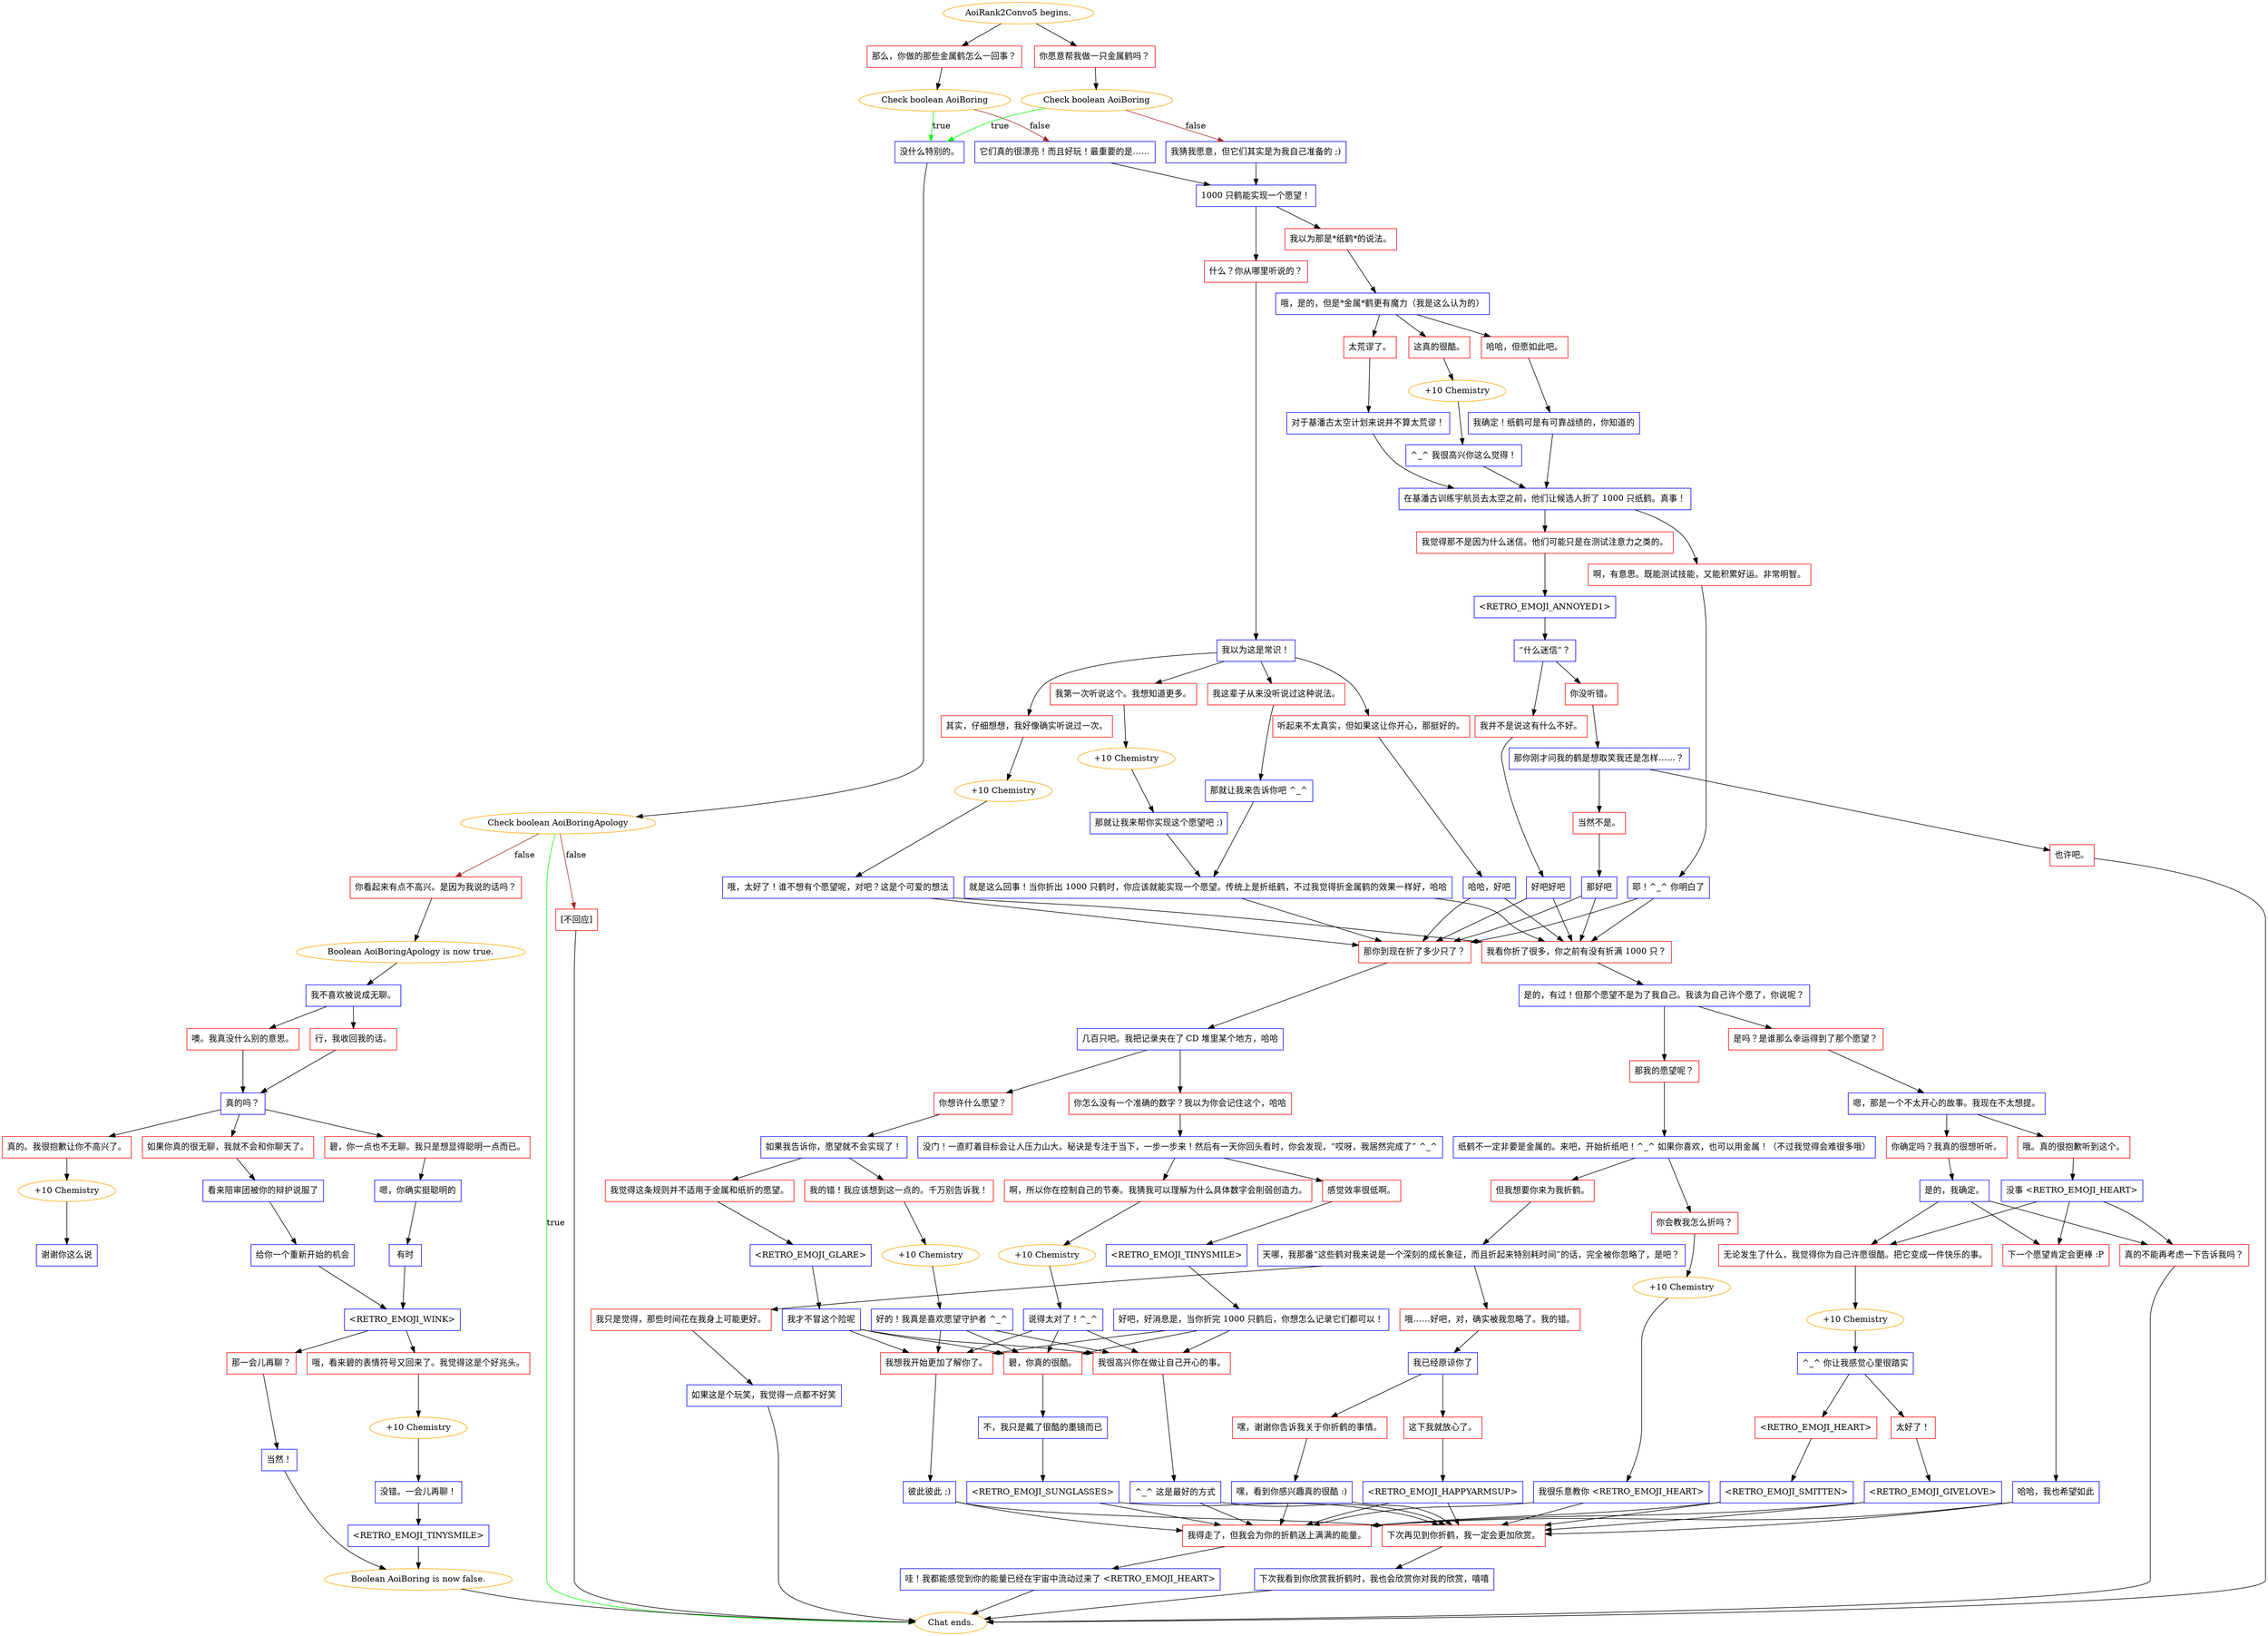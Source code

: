 digraph {
	"AoiRank2Convo5 begins." [color=orange];
		"AoiRank2Convo5 begins." -> j1757433597;
		"AoiRank2Convo5 begins." -> j2670910507;
	j1757433597 [label="那么，你做的那些金属鹤怎么一回事？",shape=box,color=red];
		j1757433597 -> j1443129487;
	j2670910507 [label="你愿意帮我做一只金属鹤吗？",shape=box,color=red];
		j2670910507 -> j1194707698;
	j1443129487 [label="Check boolean AoiBoring",color=orange];
		j1443129487 -> j2923442695 [label=true,color=green];
		j1443129487 -> j2748252 [label=false,color=brown];
	j1194707698 [label="Check boolean AoiBoring",color=orange];
		j1194707698 -> j2923442695 [label=true,color=green];
		j1194707698 -> j37237056 [label=false,color=brown];
	j2923442695 [label="没什么特别的。",shape=box,color=blue];
		j2923442695 -> j4116366548;
	j2748252 [label="它们真的很漂亮！而且好玩！最重要的是……",shape=box,color=blue];
		j2748252 -> j3464117554;
	j37237056 [label="我猜我愿意，但它们其实是为我自己准备的 ;)",shape=box,color=blue];
		j37237056 -> j3464117554;
	j4116366548 [label="Check boolean AoiBoringApology",color=orange];
		j4116366548 -> "Chat ends." [label=true,color=green];
		j4116366548 -> j1503270953 [label=false,color=brown];
		j4116366548 -> j281483509 [label=false,color=brown];
	j3464117554 [label="1000 只鹤能实现一个愿望！",shape=box,color=blue];
		j3464117554 -> j3012590749;
		j3464117554 -> j2205465328;
	"Chat ends." [color=orange];
	j1503270953 [label="你看起来有点不高兴。是因为我说的话吗？",shape=box,color=red];
		j1503270953 -> j826449887;
	j281483509 [label="[不回应]",shape=box,color=red];
		j281483509 -> "Chat ends.";
	j3012590749 [label="我以为那是*纸鹤*的说法。",shape=box,color=red];
		j3012590749 -> j1526566396;
	j2205465328 [label="什么？你从哪里听说的？",shape=box,color=red];
		j2205465328 -> j2115816442;
	j826449887 [label="Boolean AoiBoringApology is now true.",color=orange];
		j826449887 -> j3875347306;
	j1526566396 [label="哦，是的，但是*金属*鹤更有魔力（我是这么认为的）",shape=box,color=blue];
		j1526566396 -> j3288927208;
		j1526566396 -> j4055884691;
		j1526566396 -> j851851764;
	j2115816442 [label="我以为这是常识！",shape=box,color=blue];
		j2115816442 -> j2922053412;
		j2115816442 -> j3999933193;
		j2115816442 -> j3097554433;
		j2115816442 -> j3578592196;
	j3875347306 [label="我不喜欢被说成无聊。",shape=box,color=blue];
		j3875347306 -> j1554563411;
		j3875347306 -> j1716503045;
	j3288927208 [label="哈哈，但愿如此吧。",shape=box,color=red];
		j3288927208 -> j3385879823;
	j4055884691 [label="这真的很酷。",shape=box,color=red];
		j4055884691 -> j2002037867;
	j851851764 [label="太荒谬了。",shape=box,color=red];
		j851851764 -> j1341238649;
	j2922053412 [label="我这辈子从来没听说过这种说法。",shape=box,color=red];
		j2922053412 -> j4252204503;
	j3999933193 [label="我第一次听说这个。我想知道更多。",shape=box,color=red];
		j3999933193 -> j1816153728;
	j3097554433 [label="其实，仔细想想，我好像确实听说过一次。",shape=box,color=red];
		j3097554433 -> j3254979363;
	j3578592196 [label="听起来不太真实，但如果这让你开心，那挺好的。",shape=box,color=red];
		j3578592196 -> j2143117524;
	j1554563411 [label="噢。我真没什么别的意思。",shape=box,color=red];
		j1554563411 -> j3546356603;
	j1716503045 [label="行，我收回我的话。",shape=box,color=red];
		j1716503045 -> j3546356603;
	j3385879823 [label="我确定！纸鹤可是有可靠战绩的，你知道的",shape=box,color=blue];
		j3385879823 -> j3130885071;
	j2002037867 [label="+10 Chemistry",color=orange];
		j2002037867 -> j1090846769;
	j1341238649 [label="对于基潘古太空计划来说并不算太荒谬！",shape=box,color=blue];
		j1341238649 -> j3130885071;
	j4252204503 [label="那就让我来告诉你吧 ^_^",shape=box,color=blue];
		j4252204503 -> j3618157109;
	j1816153728 [label="+10 Chemistry",color=orange];
		j1816153728 -> j1464170847;
	j3254979363 [label="+10 Chemistry",color=orange];
		j3254979363 -> j2420611554;
	j2143117524 [label="哈哈，好吧",shape=box,color=blue];
		j2143117524 -> j1145394819;
		j2143117524 -> j3289747164;
	j3546356603 [label="真的吗？",shape=box,color=blue];
		j3546356603 -> j2488732071;
		j3546356603 -> j2118812524;
		j3546356603 -> j1850047379;
	j3130885071 [label="在基潘古训练宇航员去太空之前，他们让候选人折了 1000 只纸鹤。真事！",shape=box,color=blue];
		j3130885071 -> j4265276088;
		j3130885071 -> j322029181;
	j1090846769 [label="^_^ 我很高兴你这么觉得！",shape=box,color=blue];
		j1090846769 -> j3130885071;
	j3618157109 [label="就是这么回事！当你折出 1000 只鹤时，你应该就能实现一个愿望。传统上是折纸鹤，不过我觉得折金属鹤的效果一样好，哈哈",shape=box,color=blue];
		j3618157109 -> j1145394819;
		j3618157109 -> j3289747164;
	j1464170847 [label="那就让我来帮你实现这个愿望吧 ;)",shape=box,color=blue];
		j1464170847 -> j3618157109;
	j2420611554 [label="哦，太好了！谁不想有个愿望呢，对吧？这是个可爱的想法",shape=box,color=blue];
		j2420611554 -> j1145394819;
		j2420611554 -> j3289747164;
	j1145394819 [label="那你到现在折了多少只了？",shape=box,color=red];
		j1145394819 -> j135728486;
	j3289747164 [label="我看你折了很多，你之前有没有折满 1000 只？",shape=box,color=red];
		j3289747164 -> j288304008;
	j2488732071 [label="真的。我很抱歉让你不高兴了。",shape=box,color=red];
		j2488732071 -> j606613686;
	j2118812524 [label="碧，你一点也不无聊。我只是想显得聪明一点而已。",shape=box,color=red];
		j2118812524 -> j3701306515;
	j1850047379 [label="如果你真的很无聊，我就不会和你聊天了。",shape=box,color=red];
		j1850047379 -> j519467289;
	j4265276088 [label="我觉得那不是因为什么迷信。他们可能只是在测试注意力之类的。",shape=box,color=red];
		j4265276088 -> j2630642097;
	j322029181 [label="啊，有意思。既能测试技能，又能积累好运。非常明智。",shape=box,color=red];
		j322029181 -> j1503501710;
	j135728486 [label="几百只吧。我把记录夹在了 CD 堆里某个地方，哈哈",shape=box,color=blue];
		j135728486 -> j425804673;
		j135728486 -> j3842439178;
	j288304008 [label="是的，有过！但那个愿望不是为了我自己。我该为自己许个愿了，你说呢？",shape=box,color=blue];
		j288304008 -> j361788225;
		j288304008 -> j87617013;
	j606613686 [label="+10 Chemistry",color=orange];
		j606613686 -> j2807958482;
	j3701306515 [label="嗯，你确实挺聪明的",shape=box,color=blue];
		j3701306515 -> j474294634;
	j519467289 [label="看来陪审团被你的辩护说服了",shape=box,color=blue];
		j519467289 -> j1197400682;
	j2630642097 [label="<RETRO_EMOJI_ANNOYED1>",shape=box,color=blue];
		j2630642097 -> j2909068150;
	j1503501710 [label="耶！^_^ 你明白了",shape=box,color=blue];
		j1503501710 -> j1145394819;
		j1503501710 -> j3289747164;
	j425804673 [label="你怎么没有一个准确的数字？我以为你会记住这个，哈哈",shape=box,color=red];
		j425804673 -> j1258647333;
	j3842439178 [label="你想许什么愿望？",shape=box,color=red];
		j3842439178 -> j4132468201;
	j361788225 [label="是吗？是谁那么幸运得到了那个愿望？",shape=box,color=red];
		j361788225 -> j1659813630;
	j87617013 [label="那我的愿望呢？",shape=box,color=red];
		j87617013 -> j2731141901;
	j2807958482 [label="谢谢你这么说",shape=box,color=blue];
	j474294634 [label="有时",shape=box,color=blue];
		j474294634 -> j1823067147;
	j1197400682 [label="给你一个重新开始的机会",shape=box,color=blue];
		j1197400682 -> j1823067147;
	j2909068150 [label="“什么迷信”？",shape=box,color=blue];
		j2909068150 -> j749172071;
		j2909068150 -> j3235065818;
	j1258647333 [label="没门！一直盯着目标会让人压力山大。秘诀是专注于当下，一步一步来！然后有一天你回头看时，你会发现，“哎呀，我居然完成了” ^_^",shape=box,color=blue];
		j1258647333 -> j3902789000;
		j1258647333 -> j3304246544;
	j4132468201 [label="如果我告诉你，愿望就不会实现了！",shape=box,color=blue];
		j4132468201 -> j2763208498;
		j4132468201 -> j2251288927;
	j1659813630 [label="嗯，那是一个不太开心的故事。我现在不太想提。",shape=box,color=blue];
		j1659813630 -> j1315685578;
		j1659813630 -> j2824152375;
	j2731141901 [label="纸鹤不一定非要是金属的。来吧，开始折纸吧！^_^ 如果你喜欢，也可以用金属！（不过我觉得会难很多哦）",shape=box,color=blue];
		j2731141901 -> j1957782015;
		j2731141901 -> j239079877;
	j1823067147 [label="<RETRO_EMOJI_WINK>",shape=box,color=blue];
		j1823067147 -> j2584596766;
		j1823067147 -> j3918551317;
	j749172071 [label="你没听错。",shape=box,color=red];
		j749172071 -> j1016603861;
	j3235065818 [label="我并不是说这有什么不好。",shape=box,color=red];
		j3235065818 -> j2651421602;
	j3902789000 [label="啊，所以你在控制自己的节奏。我猜我可以理解为什么具体数字会削弱创造力。",shape=box,color=red];
		j3902789000 -> j274334982;
	j3304246544 [label="感觉效率很低啊。",shape=box,color=red];
		j3304246544 -> j3747268427;
	j2763208498 [label="我的错！我应该想到这一点的。千万别告诉我！",shape=box,color=red];
		j2763208498 -> j935289149;
	j2251288927 [label="我觉得这条规则并不适用于金属和纸折的愿望。",shape=box,color=red];
		j2251288927 -> j4022828615;
	j1315685578 [label="哦。真的很抱歉听到这个。",shape=box,color=red];
		j1315685578 -> j1888770502;
	j2824152375 [label="你确定吗？我真的很想听听。",shape=box,color=red];
		j2824152375 -> j2501440352;
	j1957782015 [label="你会教我怎么折吗？",shape=box,color=red];
		j1957782015 -> j4075291303;
	j239079877 [label="但我想要你来为我折鹤。",shape=box,color=red];
		j239079877 -> j2362412189;
	j2584596766 [label="那一会儿再聊？",shape=box,color=red];
		j2584596766 -> j4055550387;
	j3918551317 [label="哦，看来碧的表情符号又回来了。我觉得这是个好兆头。",shape=box,color=red];
		j3918551317 -> j587462049;
	j1016603861 [label="那你刚才问我的鹤是想取笑我还是怎样……？",shape=box,color=blue];
		j1016603861 -> j1211354929;
		j1016603861 -> j821101646;
	j2651421602 [label="好吧好吧",shape=box,color=blue];
		j2651421602 -> j1145394819;
		j2651421602 -> j3289747164;
	j274334982 [label="+10 Chemistry",color=orange];
		j274334982 -> j1416001216;
	j3747268427 [label="<RETRO_EMOJI_TINYSMILE>",shape=box,color=blue];
		j3747268427 -> j210481273;
	j935289149 [label="+10 Chemistry",color=orange];
		j935289149 -> j1196849683;
	j4022828615 [label="<RETRO_EMOJI_GLARE>",shape=box,color=blue];
		j4022828615 -> j1777853784;
	j1888770502 [label="没事 <RETRO_EMOJI_HEART>",shape=box,color=blue];
		j1888770502 -> j4084244242;
		j1888770502 -> j4244032981;
		j1888770502 -> j2346586989;
	j2501440352 [label="是的，我确定。",shape=box,color=blue];
		j2501440352 -> j4084244242;
		j2501440352 -> j4244032981;
		j2501440352 -> j2346586989;
	j4075291303 [label="+10 Chemistry",color=orange];
		j4075291303 -> j699905147;
	j2362412189 [label="天哪，我那番“这些鹤对我来说是一个深刻的成长象征，而且折起来特别耗时间”的话，完全被你忽略了，是吧？",shape=box,color=blue];
		j2362412189 -> j160354887;
		j2362412189 -> j981551513;
	j4055550387 [label="当然！",shape=box,color=blue];
		j4055550387 -> j1984221796;
	j587462049 [label="+10 Chemistry",color=orange];
		j587462049 -> j4065971638;
	j1211354929 [label="也许吧。",shape=box,color=red];
		j1211354929 -> "Chat ends.";
	j821101646 [label="当然不是。",shape=box,color=red];
		j821101646 -> j1384607488;
	j1416001216 [label="说得太对了！^_^",shape=box,color=blue];
		j1416001216 -> j4281221758;
		j1416001216 -> j920147773;
		j1416001216 -> j411836605;
	j210481273 [label="好吧，好消息是，当你折完 1000 只鹤后，你想怎么记录它们都可以！",shape=box,color=blue];
		j210481273 -> j4281221758;
		j210481273 -> j920147773;
		j210481273 -> j411836605;
	j1196849683 [label="好的！我真是喜欢愿望守护者 ^_^",shape=box,color=blue];
		j1196849683 -> j4281221758;
		j1196849683 -> j920147773;
		j1196849683 -> j411836605;
	j1777853784 [label="我才不冒这个险呢",shape=box,color=blue];
		j1777853784 -> j4281221758;
		j1777853784 -> j920147773;
		j1777853784 -> j411836605;
	j4084244242 [label="下一个愿望肯定会更棒 :P",shape=box,color=red];
		j4084244242 -> j1611152353;
	j4244032981 [label="无论发生了什么，我觉得你为自己许愿很酷。把它变成一件快乐的事。",shape=box,color=red];
		j4244032981 -> j269757665;
	j2346586989 [label="真的不能再考虑一下告诉我吗？",shape=box,color=red];
		j2346586989 -> "Chat ends.";
	j699905147 [label="我很乐意教你 <RETRO_EMOJI_HEART>",shape=box,color=blue];
		j699905147 -> j2568908527;
		j699905147 -> j2634016927;
	j160354887 [label="我只是觉得，那些时间花在我身上可能更好。",shape=box,color=red];
		j160354887 -> j4165524391;
	j981551513 [label="哦……好吧，对，确实被我忽略了。我的错。",shape=box,color=red];
		j981551513 -> j1691229198;
	j1984221796 [label="Boolean AoiBoring is now false.",color=orange];
		j1984221796 -> "Chat ends.";
	j4065971638 [label="没错。一会儿再聊！",shape=box,color=blue];
		j4065971638 -> j3248434141;
	j1384607488 [label="那好吧",shape=box,color=blue];
		j1384607488 -> j1145394819;
		j1384607488 -> j3289747164;
	j4281221758 [label="我想我开始更加了解你了。",shape=box,color=red];
		j4281221758 -> j2933977625;
	j920147773 [label="碧，你真的很酷。",shape=box,color=red];
		j920147773 -> j2332109425;
	j411836605 [label="我很高兴你在做让自己开心的事。",shape=box,color=red];
		j411836605 -> j2384131811;
	j1611152353 [label="哈哈，我也希望如此",shape=box,color=blue];
		j1611152353 -> j2568908527;
		j1611152353 -> j2634016927;
	j269757665 [label="+10 Chemistry",color=orange];
		j269757665 -> j3825853918;
	j2568908527 [label="下次再见到你折鹤，我一定会更加欣赏。",shape=box,color=red];
		j2568908527 -> j200308057;
	j2634016927 [label="我得走了，但我会为你的折鹤送上满满的能量。",shape=box,color=red];
		j2634016927 -> j4045398565;
	j4165524391 [label="如果这是个玩笑，我觉得一点都不好笑",shape=box,color=blue];
		j4165524391 -> "Chat ends.";
	j1691229198 [label="我已经原谅你了",shape=box,color=blue];
		j1691229198 -> j371195833;
		j1691229198 -> j3996295224;
	j3248434141 [label="<RETRO_EMOJI_TINYSMILE>",shape=box,color=blue];
		j3248434141 -> j1984221796;
	j2933977625 [label="彼此彼此 ;)",shape=box,color=blue];
		j2933977625 -> j2568908527;
		j2933977625 -> j2634016927;
	j2332109425 [label="不，我只是戴了很酷的墨镜而已",shape=box,color=blue];
		j2332109425 -> j2455681144;
	j2384131811 [label="^_^ 这是最好的方式",shape=box,color=blue];
		j2384131811 -> j2568908527;
		j2384131811 -> j2634016927;
	j3825853918 [label="^_^ 你让我感觉心里很踏实",shape=box,color=blue];
		j3825853918 -> j790595310;
		j3825853918 -> j2656202917;
	j200308057 [label="下次我看到你欣赏我折鹤时，我也会欣赏你对我的欣赏，嘻嘻",shape=box,color=blue];
		j200308057 -> "Chat ends.";
	j4045398565 [label="哇！我都能感觉到你的能量已经在宇宙中流动过来了 <RETRO_EMOJI_HEART>",shape=box,color=blue];
		j4045398565 -> "Chat ends.";
	j371195833 [label="嘿，谢谢你告诉我关于你折鹤的事情。",shape=box,color=red];
		j371195833 -> j3347615468;
	j3996295224 [label="这下我就放心了。",shape=box,color=red];
		j3996295224 -> j2446588326;
	j2455681144 [label="<RETRO_EMOJI_SUNGLASSES>",shape=box,color=blue];
		j2455681144 -> j2568908527;
		j2455681144 -> j2634016927;
	j790595310 [label="太好了！",shape=box,color=red];
		j790595310 -> j547745806;
	j2656202917 [label="<RETRO_EMOJI_HEART>",shape=box,color=red];
		j2656202917 -> j4241135296;
	j3347615468 [label="嘿，看到你感兴趣真的很酷 :)",shape=box,color=blue];
		j3347615468 -> j2568908527;
		j3347615468 -> j2634016927;
	j2446588326 [label="<RETRO_EMOJI_HAPPYARMSUP>",shape=box,color=blue];
		j2446588326 -> j2568908527;
		j2446588326 -> j2634016927;
	j547745806 [label="<RETRO_EMOJI_GIVELOVE>",shape=box,color=blue];
		j547745806 -> j2568908527;
		j547745806 -> j2634016927;
	j4241135296 [label="<RETRO_EMOJI_SMITTEN>",shape=box,color=blue];
		j4241135296 -> j2568908527;
		j4241135296 -> j2634016927;
}